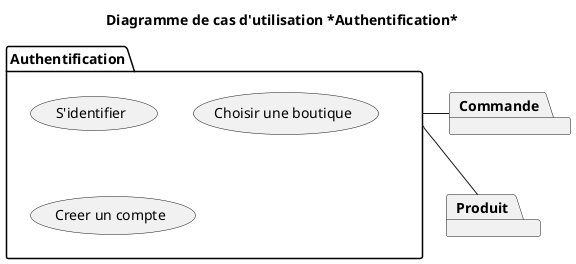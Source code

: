 @startuml 03_authentification
title Diagramme de cas d'utilisation *Authentification*

package Authentification{
    (S'identifier)
    (Choisir une boutique)
    (Creer un compte)
}
package Commande
package Produit

Commande -l- Authentification
Produit -u- Authentification
@enduml


